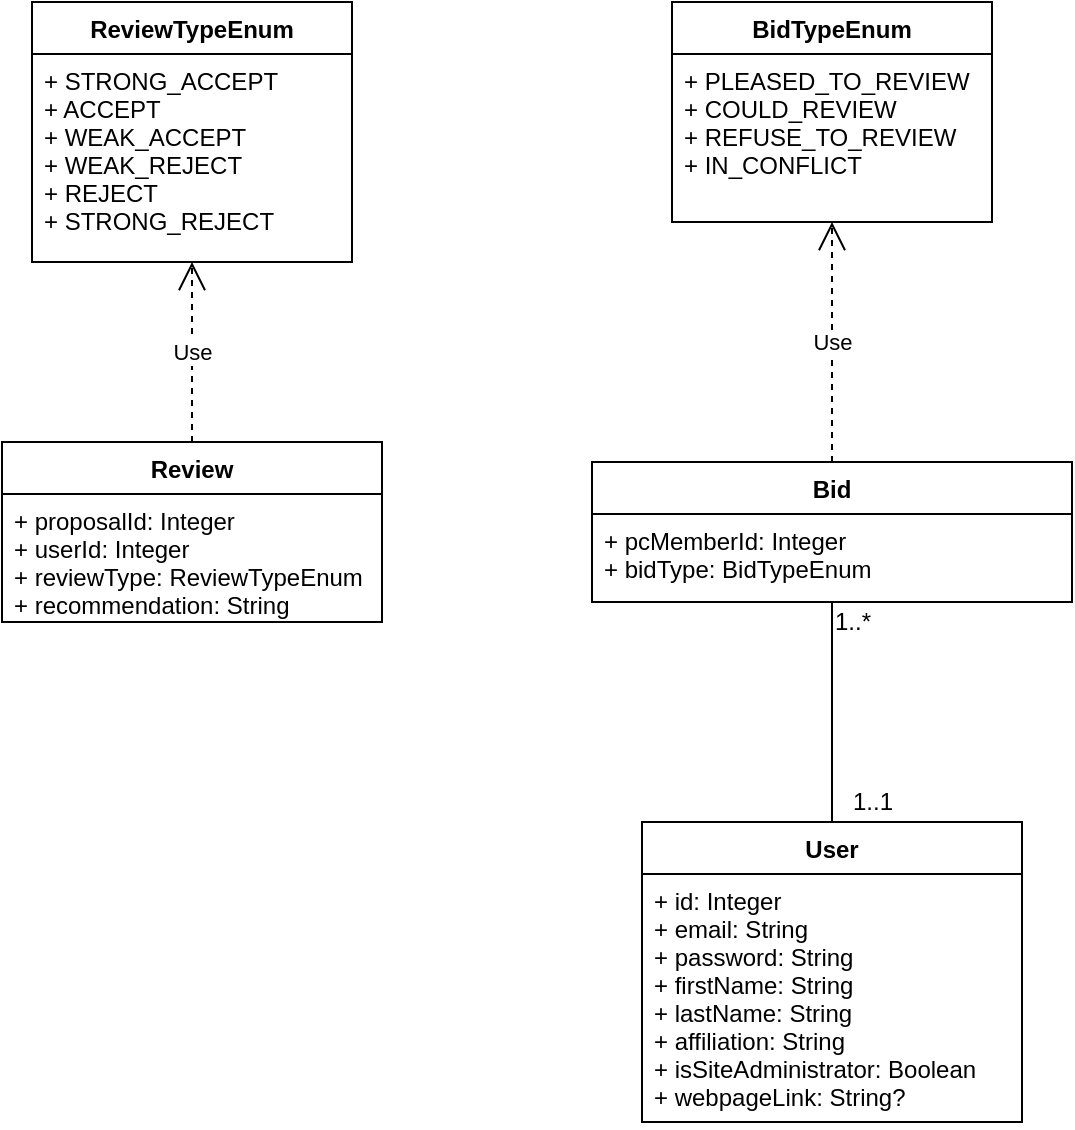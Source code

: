 <mxfile version="14.5.1" type="device"><diagram id="6nXcuJpklStDNOcjZKqY" name="Page-1"><mxGraphModel dx="510" dy="607" grid="1" gridSize="10" guides="1" tooltips="1" connect="1" arrows="1" fold="1" page="1" pageScale="1" pageWidth="850" pageHeight="1100" math="0" shadow="0"><root><mxCell id="0"/><mxCell id="1" parent="0"/><mxCell id="BbQsAO82EBdSkwpl4tn9-2" value="Bid" style="swimlane;fontStyle=1;align=center;verticalAlign=top;childLayout=stackLayout;horizontal=1;startSize=26;horizontalStack=0;resizeParent=1;resizeParentMax=0;resizeLast=0;collapsible=1;marginBottom=0;" parent="1" vertex="1"><mxGeometry x="500" y="440" width="240" height="70" as="geometry"/></mxCell><mxCell id="BbQsAO82EBdSkwpl4tn9-3" value="+ pcMemberId: Integer&#10;+ bidType: BidTypeEnum" style="text;strokeColor=none;fillColor=none;align=left;verticalAlign=top;spacingLeft=4;spacingRight=4;overflow=hidden;rotatable=0;points=[[0,0.5],[1,0.5]];portConstraint=eastwest;" parent="BbQsAO82EBdSkwpl4tn9-2" vertex="1"><mxGeometry y="26" width="240" height="44" as="geometry"/></mxCell><mxCell id="BbQsAO82EBdSkwpl4tn9-10" value="Review" style="swimlane;fontStyle=1;align=center;verticalAlign=top;childLayout=stackLayout;horizontal=1;startSize=26;horizontalStack=0;resizeParent=1;resizeParentMax=0;resizeLast=0;collapsible=1;marginBottom=0;" parent="1" vertex="1"><mxGeometry x="205" y="430" width="190" height="90" as="geometry"/></mxCell><mxCell id="BbQsAO82EBdSkwpl4tn9-11" value="+ proposalId: Integer&#10;+ userId: Integer&#10;+ reviewType: ReviewTypeEnum&#10;+ recommendation: String" style="text;strokeColor=none;fillColor=none;align=left;verticalAlign=top;spacingLeft=4;spacingRight=4;overflow=hidden;rotatable=0;points=[[0,0.5],[1,0.5]];portConstraint=eastwest;" parent="BbQsAO82EBdSkwpl4tn9-10" vertex="1"><mxGeometry y="26" width="190" height="64" as="geometry"/></mxCell><mxCell id="BbQsAO82EBdSkwpl4tn9-15" value="ReviewTypeEnum" style="swimlane;fontStyle=1;align=center;verticalAlign=top;childLayout=stackLayout;horizontal=1;startSize=26;horizontalStack=0;resizeParent=1;resizeParentMax=0;resizeLast=0;collapsible=1;marginBottom=0;" parent="1" vertex="1"><mxGeometry x="220" y="210" width="160" height="130" as="geometry"/></mxCell><mxCell id="BbQsAO82EBdSkwpl4tn9-16" value="+ STRONG_ACCEPT&#10;+ ACCEPT&#10;+ WEAK_ACCEPT&#10;+ WEAK_REJECT&#10;+ REJECT&#10;+ STRONG_REJECT" style="text;strokeColor=none;fillColor=none;align=left;verticalAlign=top;spacingLeft=4;spacingRight=4;overflow=hidden;rotatable=0;points=[[0,0.5],[1,0.5]];portConstraint=eastwest;" parent="BbQsAO82EBdSkwpl4tn9-15" vertex="1"><mxGeometry y="26" width="160" height="104" as="geometry"/></mxCell><mxCell id="BbQsAO82EBdSkwpl4tn9-19" value="Use" style="endArrow=open;endSize=12;dashed=1;html=1;" parent="1" source="BbQsAO82EBdSkwpl4tn9-10" target="BbQsAO82EBdSkwpl4tn9-15" edge="1"><mxGeometry width="160" relative="1" as="geometry"><mxPoint x="150" y="400" as="sourcePoint"/><mxPoint x="310" y="400" as="targetPoint"/></mxGeometry></mxCell><mxCell id="BbQsAO82EBdSkwpl4tn9-22" value="BidTypeEnum" style="swimlane;fontStyle=1;align=center;verticalAlign=top;childLayout=stackLayout;horizontal=1;startSize=26;horizontalStack=0;resizeParent=1;resizeParentMax=0;resizeLast=0;collapsible=1;marginBottom=0;" parent="1" vertex="1"><mxGeometry x="540" y="210" width="160" height="110" as="geometry"/></mxCell><mxCell id="BbQsAO82EBdSkwpl4tn9-23" value="+ PLEASED_TO_REVIEW&#10;+ COULD_REVIEW&#10;+ REFUSE_TO_REVIEW&#10;+ IN_CONFLICT" style="text;strokeColor=none;fillColor=none;align=left;verticalAlign=top;spacingLeft=4;spacingRight=4;overflow=hidden;rotatable=0;points=[[0,0.5],[1,0.5]];portConstraint=eastwest;" parent="BbQsAO82EBdSkwpl4tn9-22" vertex="1"><mxGeometry y="26" width="160" height="84" as="geometry"/></mxCell><mxCell id="BbQsAO82EBdSkwpl4tn9-26" value="Use" style="endArrow=open;endSize=12;dashed=1;html=1;" parent="1" source="BbQsAO82EBdSkwpl4tn9-2" target="BbQsAO82EBdSkwpl4tn9-22" edge="1"><mxGeometry width="160" relative="1" as="geometry"><mxPoint x="420" y="480" as="sourcePoint"/><mxPoint x="580" y="480" as="targetPoint"/></mxGeometry></mxCell><mxCell id="hQFE-qK8NFgcYZqWs9eb-1" value="User" style="swimlane;fontStyle=1;align=center;verticalAlign=top;childLayout=stackLayout;horizontal=1;startSize=26;horizontalStack=0;resizeParent=1;resizeParentMax=0;resizeLast=0;collapsible=1;marginBottom=0;" vertex="1" parent="1"><mxGeometry x="525" y="620" width="190" height="150" as="geometry"/></mxCell><mxCell id="hQFE-qK8NFgcYZqWs9eb-2" value="+ id: Integer&#10;+ email: String&#10;+ password: String&#10;+ firstName: String&#10;+ lastName: String&#10;+ affiliation: String&#10;+ isSiteAdministrator: Boolean&#10;+ webpageLink: String?" style="text;strokeColor=none;fillColor=none;align=left;verticalAlign=top;spacingLeft=4;spacingRight=4;overflow=hidden;rotatable=0;points=[[0,0.5],[1,0.5]];portConstraint=eastwest;" vertex="1" parent="hQFE-qK8NFgcYZqWs9eb-1"><mxGeometry y="26" width="190" height="124" as="geometry"/></mxCell><mxCell id="hQFE-qK8NFgcYZqWs9eb-6" value="" style="endArrow=none;html=1;" edge="1" parent="1" source="hQFE-qK8NFgcYZqWs9eb-1" target="BbQsAO82EBdSkwpl4tn9-2"><mxGeometry width="50" height="50" relative="1" as="geometry"><mxPoint x="500" y="590" as="sourcePoint"/><mxPoint x="550" y="540" as="targetPoint"/></mxGeometry></mxCell><mxCell id="hQFE-qK8NFgcYZqWs9eb-7" value="1..1" style="text;html=1;align=center;verticalAlign=middle;resizable=0;points=[];autosize=1;" vertex="1" parent="1"><mxGeometry x="620" y="600" width="40" height="20" as="geometry"/></mxCell><mxCell id="hQFE-qK8NFgcYZqWs9eb-8" value="1..*" style="text;html=1;align=center;verticalAlign=middle;resizable=0;points=[];autosize=1;" vertex="1" parent="1"><mxGeometry x="615" y="510" width="30" height="20" as="geometry"/></mxCell></root></mxGraphModel></diagram></mxfile>